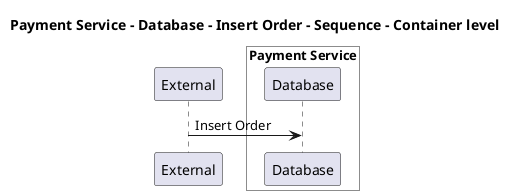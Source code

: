 @startuml

title Payment Service - Database - Insert Order - Sequence - Container level

participant "External" as C4InterFlow.SoftwareSystems.ExternalSystem

box "Payment Service" #White
    participant "Database" as ECommercePlatform.SoftwareSystems.PaymentService.Containers.Database
end box


C4InterFlow.SoftwareSystems.ExternalSystem -> ECommercePlatform.SoftwareSystems.PaymentService.Containers.Database : Insert Order


@enduml
